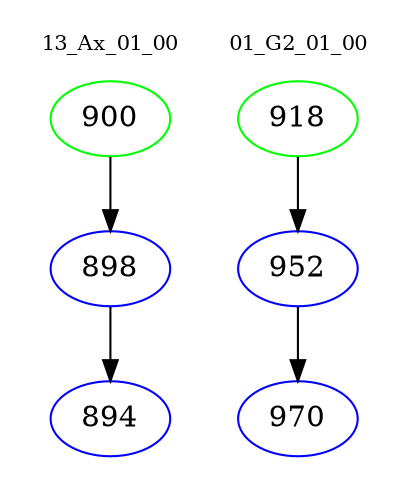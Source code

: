 digraph{
subgraph cluster_0 {
color = white
label = "13_Ax_01_00";
fontsize=10;
T0_900 [label="900", color="green"]
T0_900 -> T0_898 [color="black"]
T0_898 [label="898", color="blue"]
T0_898 -> T0_894 [color="black"]
T0_894 [label="894", color="blue"]
}
subgraph cluster_1 {
color = white
label = "01_G2_01_00";
fontsize=10;
T1_918 [label="918", color="green"]
T1_918 -> T1_952 [color="black"]
T1_952 [label="952", color="blue"]
T1_952 -> T1_970 [color="black"]
T1_970 [label="970", color="blue"]
}
}
